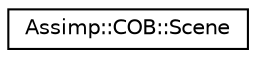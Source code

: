 digraph "Graphical Class Hierarchy"
{
  edge [fontname="Helvetica",fontsize="10",labelfontname="Helvetica",labelfontsize="10"];
  node [fontname="Helvetica",fontsize="10",shape=record];
  rankdir="LR";
  Node1 [label="Assimp::COB::Scene",height=0.2,width=0.4,color="black", fillcolor="white", style="filled",URL="$struct_assimp_1_1_c_o_b_1_1_scene.html"];
}
